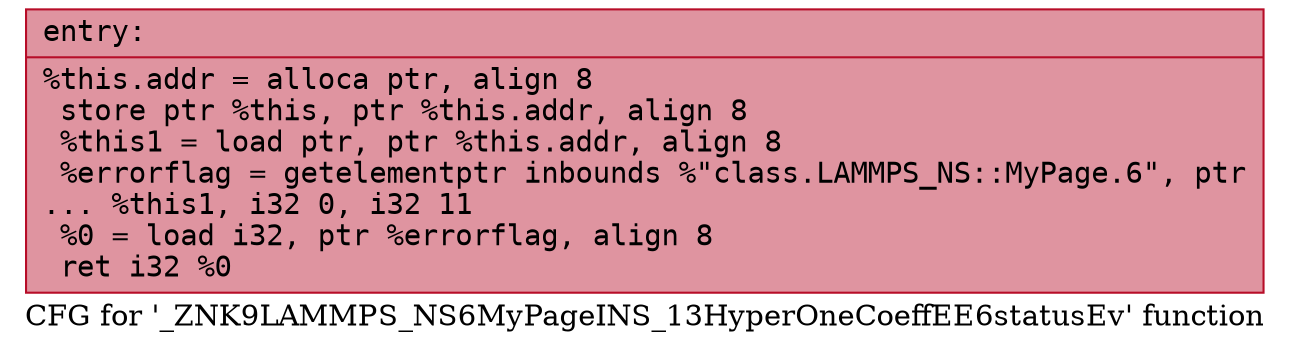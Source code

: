 digraph "CFG for '_ZNK9LAMMPS_NS6MyPageINS_13HyperOneCoeffEE6statusEv' function" {
	label="CFG for '_ZNK9LAMMPS_NS6MyPageINS_13HyperOneCoeffEE6statusEv' function";

	Node0x556aefa06ef0 [shape=record,color="#b70d28ff", style=filled, fillcolor="#b70d2870" fontname="Courier",label="{entry:\l|  %this.addr = alloca ptr, align 8\l  store ptr %this, ptr %this.addr, align 8\l  %this1 = load ptr, ptr %this.addr, align 8\l  %errorflag = getelementptr inbounds %\"class.LAMMPS_NS::MyPage.6\", ptr\l... %this1, i32 0, i32 11\l  %0 = load i32, ptr %errorflag, align 8\l  ret i32 %0\l}"];
}
